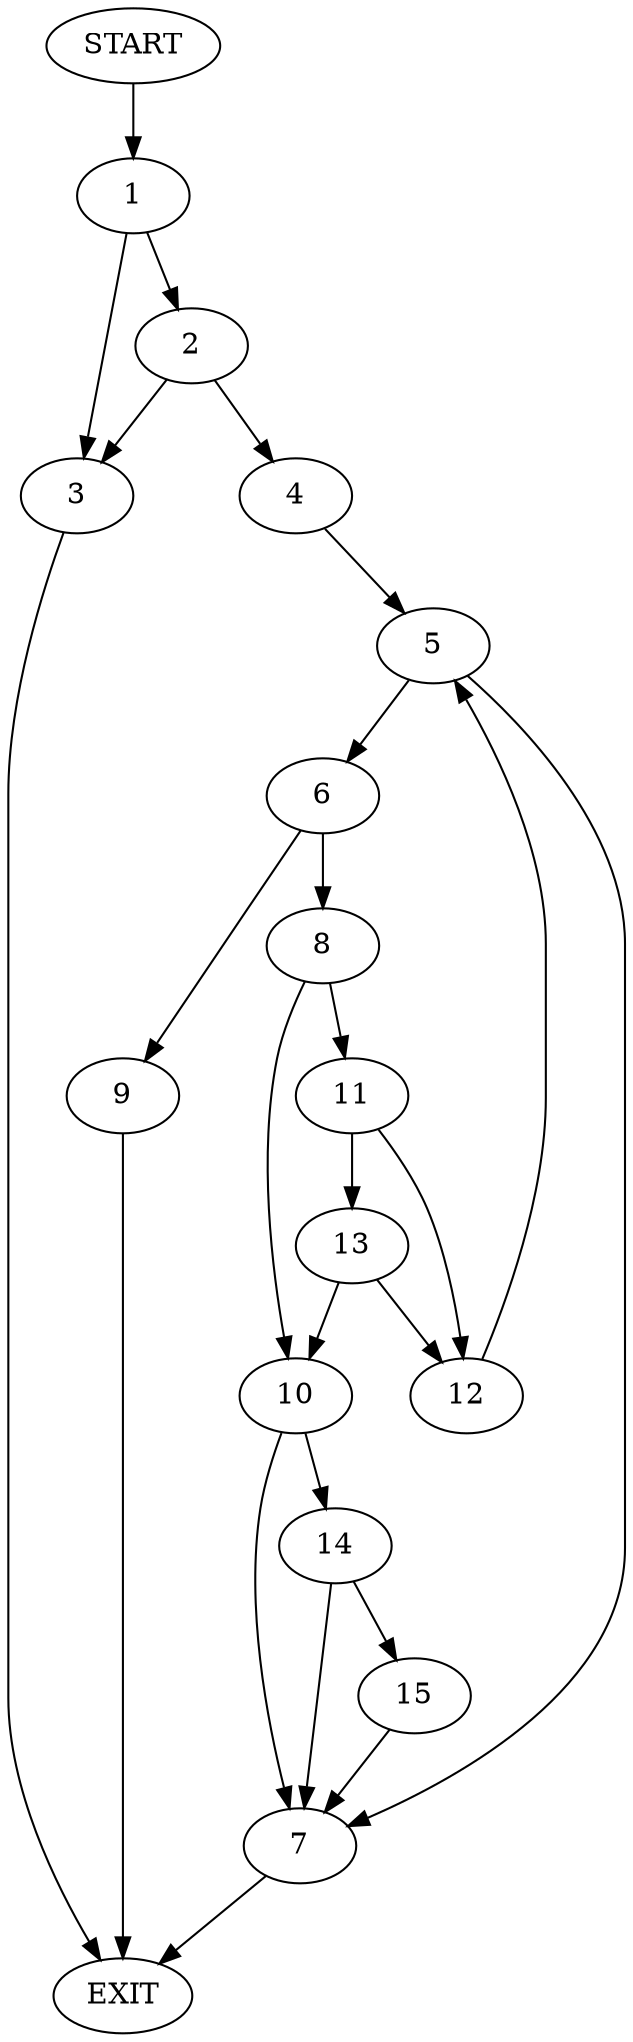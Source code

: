 digraph {
0 [label="START"]
16 [label="EXIT"]
0 -> 1
1 -> 2
1 -> 3
2 -> 4
2 -> 3
3 -> 16
4 -> 5
5 -> 6
5 -> 7
6 -> 8
6 -> 9
7 -> 16
9 -> 16
8 -> 10
8 -> 11
11 -> 12
11 -> 13
10 -> 14
10 -> 7
13 -> 10
13 -> 12
12 -> 5
14 -> 7
14 -> 15
15 -> 7
}
